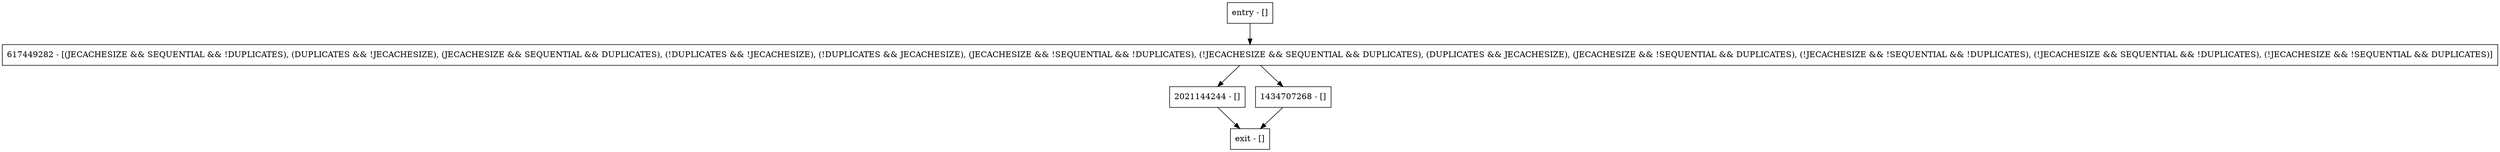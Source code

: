 digraph getDbImpl {
node [shape=record];
entry [label="entry - []"];
exit [label="exit - []"];
2021144244 [label="2021144244 - []"];
1434707268 [label="1434707268 - []"];
617449282 [label="617449282 - [(JECACHESIZE && SEQUENTIAL && !DUPLICATES), (DUPLICATES && !JECACHESIZE), (JECACHESIZE && SEQUENTIAL && DUPLICATES), (!DUPLICATES && !JECACHESIZE), (!DUPLICATES && JECACHESIZE), (JECACHESIZE && !SEQUENTIAL && !DUPLICATES), (!JECACHESIZE && SEQUENTIAL && DUPLICATES), (DUPLICATES && JECACHESIZE), (JECACHESIZE && !SEQUENTIAL && DUPLICATES), (!JECACHESIZE && !SEQUENTIAL && !DUPLICATES), (!JECACHESIZE && SEQUENTIAL && !DUPLICATES), (!JECACHESIZE && !SEQUENTIAL && DUPLICATES)]"];
entry;
exit;
entry -> 617449282;
2021144244 -> exit;
1434707268 -> exit;
617449282 -> 2021144244;
617449282 -> 1434707268;
}
